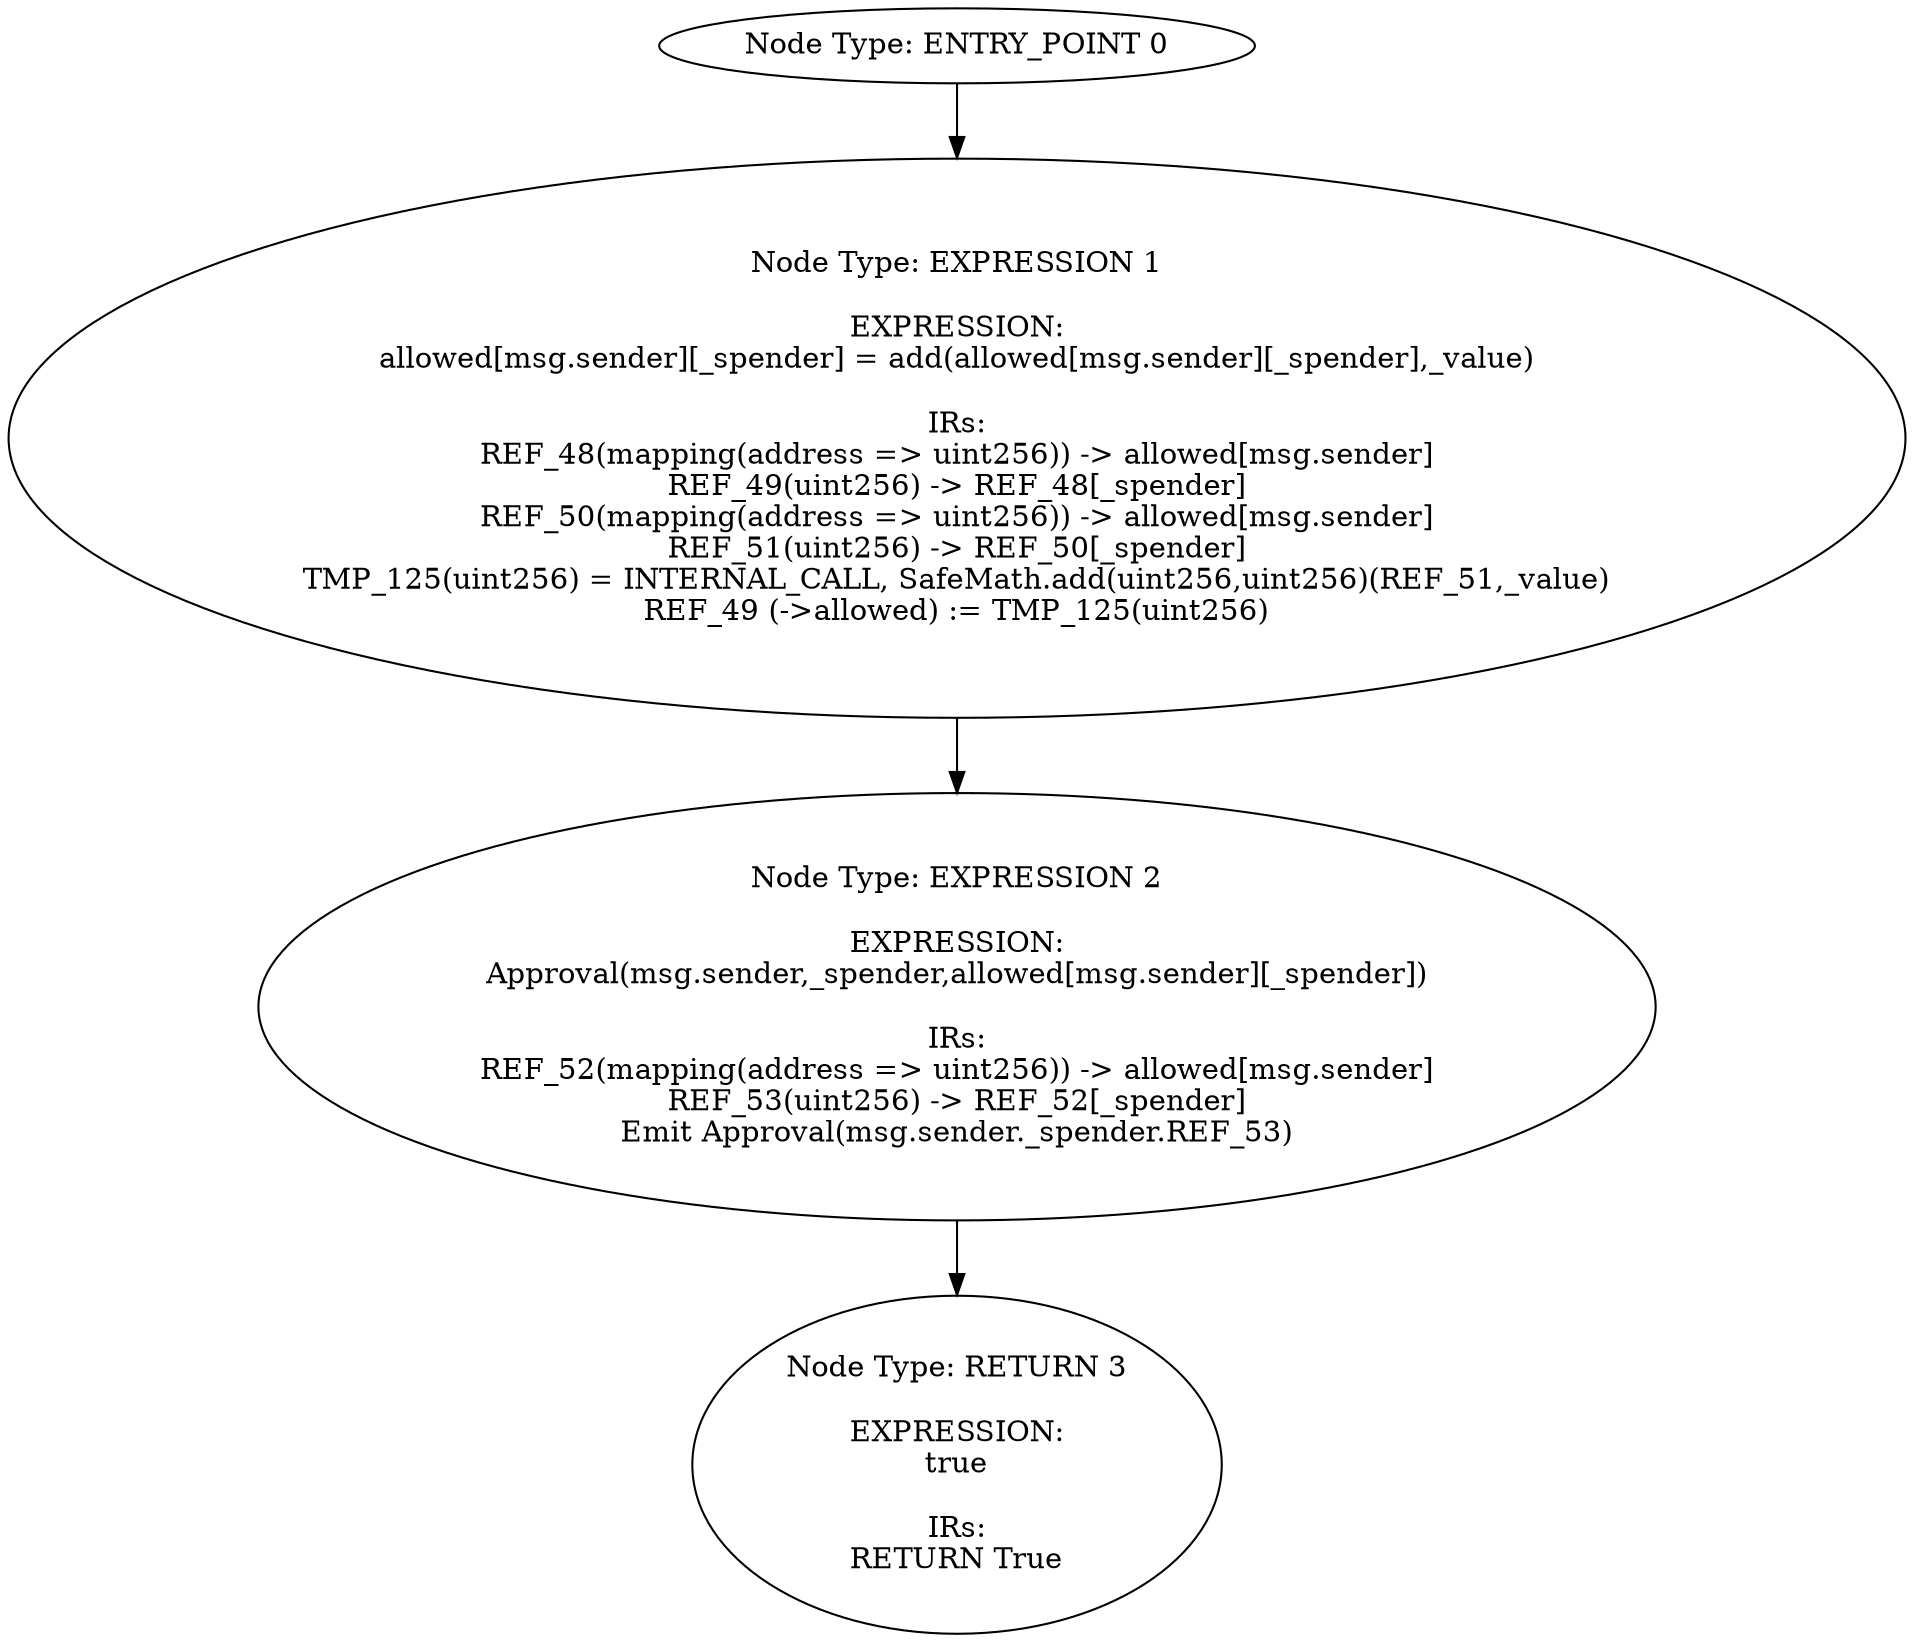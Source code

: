 digraph{
0[label="Node Type: ENTRY_POINT 0
"];
0->1;
1[label="Node Type: EXPRESSION 1

EXPRESSION:
allowed[msg.sender][_spender] = add(allowed[msg.sender][_spender],_value)

IRs:
REF_48(mapping(address => uint256)) -> allowed[msg.sender]
REF_49(uint256) -> REF_48[_spender]
REF_50(mapping(address => uint256)) -> allowed[msg.sender]
REF_51(uint256) -> REF_50[_spender]
TMP_125(uint256) = INTERNAL_CALL, SafeMath.add(uint256,uint256)(REF_51,_value)
REF_49 (->allowed) := TMP_125(uint256)"];
1->2;
2[label="Node Type: EXPRESSION 2

EXPRESSION:
Approval(msg.sender,_spender,allowed[msg.sender][_spender])

IRs:
REF_52(mapping(address => uint256)) -> allowed[msg.sender]
REF_53(uint256) -> REF_52[_spender]
Emit Approval(msg.sender._spender.REF_53)"];
2->3;
3[label="Node Type: RETURN 3

EXPRESSION:
true

IRs:
RETURN True"];
}
